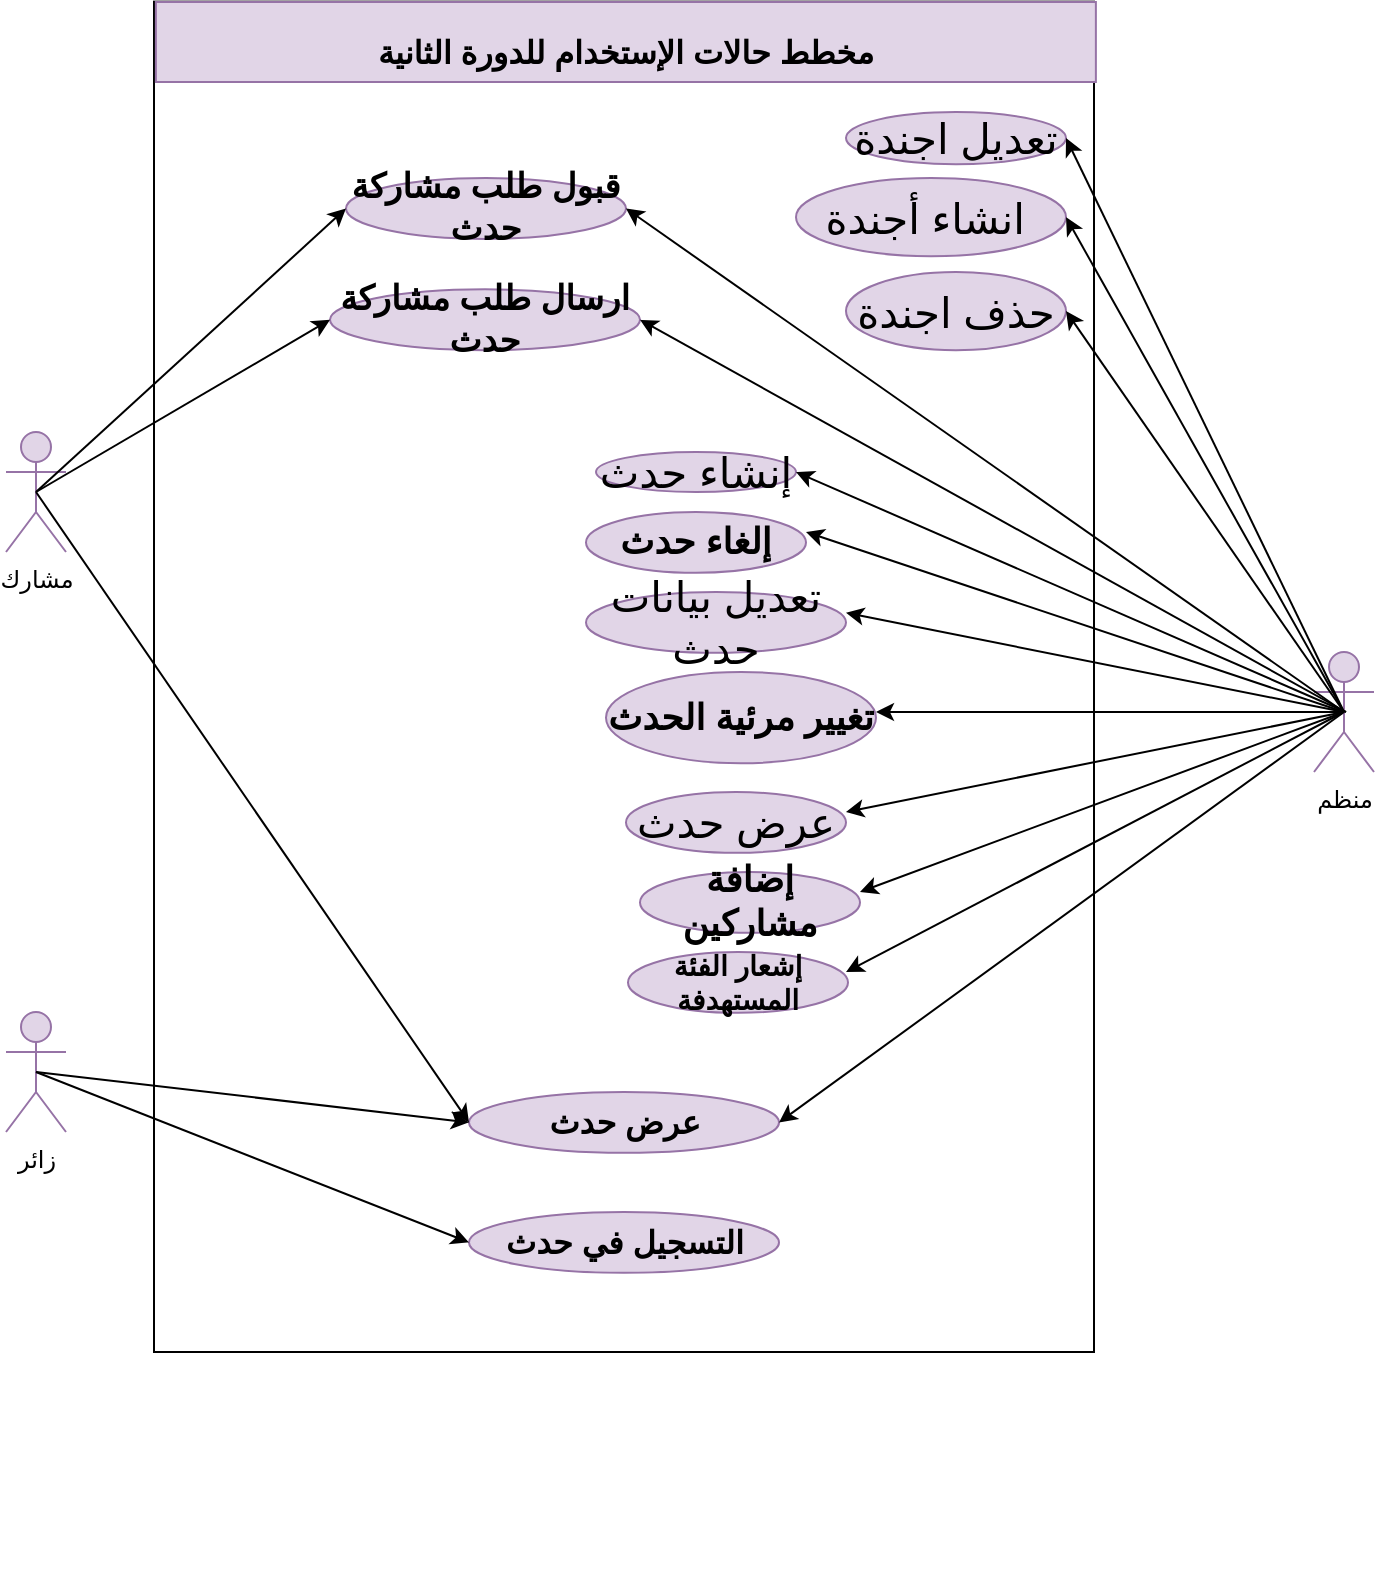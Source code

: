 <mxfile version="13.9.9" type="device" pages="3"><diagram id="Joiw_ys3Vns29vQA35F_" name="usecase diagram"><mxGraphModel dx="768" dy="1622" grid="1" gridSize="10" guides="1" tooltips="1" connect="1" arrows="1" fold="1" page="1" pageScale="1" pageWidth="850" pageHeight="1100" math="0" shadow="0"><root><mxCell id="0"/><mxCell id="1" parent="0"/><mxCell id="YMV_wM-iXMB4Q9IjDArN-46" value="" style="group" parent="1" vertex="1" connectable="0"><mxGeometry x="212" y="30" width="472" height="730" as="geometry"/></mxCell><mxCell id="YMV_wM-iXMB4Q9IjDArN-3" value="" style="rounded=0;whiteSpace=wrap;html=1;" parent="YMV_wM-iXMB4Q9IjDArN-46" vertex="1"><mxGeometry x="2" y="-65.18" width="470" height="675.18" as="geometry"/></mxCell><mxCell id="YMV_wM-iXMB4Q9IjDArN-48" value="&lt;span&gt;&lt;/span&gt;&lt;span&gt;&lt;/span&gt;&lt;span&gt;&lt;b&gt;&lt;font style=&quot;font-size: 17px&quot;&gt;قبول طلب مشاركة حدث&lt;/font&gt;&lt;/b&gt;&lt;/span&gt;" style="ellipse;whiteSpace=wrap;html=1;fillColor=#e1d5e7;strokeColor=#9673a6;" parent="YMV_wM-iXMB4Q9IjDArN-46" vertex="1"><mxGeometry x="98" y="23.033" width="140" height="30.417" as="geometry"/></mxCell><mxCell id="YMV_wM-iXMB4Q9IjDArN-55" value="&lt;span&gt;&lt;b&gt;&lt;font style=&quot;font-size: 17px&quot;&gt;ارسال طلب مشاركة حدث&lt;/font&gt;&lt;/b&gt;&lt;/span&gt;" style="ellipse;whiteSpace=wrap;html=1;fillColor=#e1d5e7;strokeColor=#9673a6;" parent="YMV_wM-iXMB4Q9IjDArN-46" vertex="1"><mxGeometry x="90" y="78.689" width="155" height="30.417" as="geometry"/></mxCell><mxCell id="YMV_wM-iXMB4Q9IjDArN-58" value="&lt;span style=&quot;text-align: left&quot;&gt;&lt;font style=&quot;font-size: 16px&quot;&gt;&lt;b&gt;التسجيل في حدث&lt;/b&gt;&lt;/font&gt;&lt;/span&gt;" style="ellipse;whiteSpace=wrap;html=1;fillColor=#e1d5e7;strokeColor=#9673a6;" parent="YMV_wM-iXMB4Q9IjDArN-46" vertex="1"><mxGeometry x="159.5" y="540.004" width="155" height="30.417" as="geometry"/></mxCell><mxCell id="YMV_wM-iXMB4Q9IjDArN-64" value="&lt;span style=&quot;text-align: left&quot;&gt;&lt;font style=&quot;font-size: 16px&quot;&gt;&lt;b&gt;عرض حدث&lt;/b&gt;&lt;/font&gt;&lt;/span&gt;" style="ellipse;whiteSpace=wrap;html=1;fillColor=#e1d5e7;strokeColor=#9673a6;" parent="YMV_wM-iXMB4Q9IjDArN-46" vertex="1"><mxGeometry x="159.5" y="479.997" width="155" height="30.417" as="geometry"/></mxCell><mxCell id="YMV_wM-iXMB4Q9IjDArN-29" value="&lt;span&gt;&lt;/span&gt;&lt;span&gt;&lt;/span&gt;&lt;span&gt;&lt;font style=&quot;font-size: 18px&quot;&gt;&lt;b&gt;تغيير مرئية الحدث&lt;/b&gt;&lt;/font&gt;&lt;/span&gt;" style="ellipse;whiteSpace=wrap;html=1;fillColor=#e1d5e7;strokeColor=#9673a6;" parent="YMV_wM-iXMB4Q9IjDArN-46" vertex="1"><mxGeometry x="228" y="270.003" width="135" height="45.625" as="geometry"/></mxCell><mxCell id="YMV_wM-iXMB4Q9IjDArN-34" value="&lt;span&gt;&lt;/span&gt;&lt;span&gt;&lt;/span&gt;&lt;span&gt;&lt;b&gt;&lt;font style=&quot;font-size: 18px&quot;&gt;إلغاء حدث&lt;/font&gt;&lt;/b&gt;&lt;/span&gt;" style="ellipse;whiteSpace=wrap;html=1;fillColor=#e1d5e7;strokeColor=#9673a6;" parent="YMV_wM-iXMB4Q9IjDArN-46" vertex="1"><mxGeometry x="218" y="190.003" width="110" height="30.417" as="geometry"/></mxCell><mxCell id="YMV_wM-iXMB4Q9IjDArN-33" value="&lt;span&gt;&lt;/span&gt;&lt;span&gt;&lt;/span&gt;&lt;span&gt;&lt;b&gt;&lt;font style=&quot;font-size: 14px&quot;&gt;إشعار الفئة المستهدفة&lt;/font&gt;&lt;/b&gt;&lt;/span&gt;" style="ellipse;whiteSpace=wrap;html=1;fillColor=#e1d5e7;strokeColor=#9673a6;" parent="YMV_wM-iXMB4Q9IjDArN-46" vertex="1"><mxGeometry x="239" y="409.999" width="110" height="30.417" as="geometry"/></mxCell><mxCell id="YMV_wM-iXMB4Q9IjDArN-30" value="&lt;font style=&quot;font-size: 21px&quot;&gt;تعديل بيانات حدث&lt;/font&gt;" style="ellipse;whiteSpace=wrap;html=1;fillColor=#e1d5e7;strokeColor=#9673a6;" parent="YMV_wM-iXMB4Q9IjDArN-46" vertex="1"><mxGeometry x="218" y="230.0" width="130" height="30.417" as="geometry"/></mxCell><mxCell id="YMV_wM-iXMB4Q9IjDArN-10" value="&lt;font style=&quot;font-size: 21px&quot;&gt;تعديل اجندة&lt;/font&gt;" style="ellipse;whiteSpace=wrap;html=1;fillColor=#e1d5e7;strokeColor=#9673a6;" parent="YMV_wM-iXMB4Q9IjDArN-46" vertex="1"><mxGeometry x="348" y="-10.004" width="110" height="26.071" as="geometry"/></mxCell><mxCell id="YMV_wM-iXMB4Q9IjDArN-13" value="&lt;span style=&quot;font-size: 21px&quot;&gt;انشاء أجندة&amp;nbsp;&lt;/span&gt;" style="ellipse;whiteSpace=wrap;html=1;fillColor=#e1d5e7;strokeColor=#9673a6;" parent="YMV_wM-iXMB4Q9IjDArN-46" vertex="1"><mxGeometry x="323" y="23.036" width="135" height="39.107" as="geometry"/></mxCell><mxCell id="YMV_wM-iXMB4Q9IjDArN-12" value="&lt;font style=&quot;font-size: 21px&quot;&gt;حذف اجندة&lt;/font&gt;" style="ellipse;whiteSpace=wrap;html=1;fillColor=#e1d5e7;strokeColor=#9673a6;" parent="YMV_wM-iXMB4Q9IjDArN-46" vertex="1"><mxGeometry x="348" y="69.996" width="110" height="39.107" as="geometry"/></mxCell><mxCell id="YMV_wM-iXMB4Q9IjDArN-27" value="&lt;font style=&quot;font-size: 21px&quot;&gt;إنشاء حدث&lt;/font&gt;" style="ellipse;whiteSpace=wrap;html=1;fillColor=#e1d5e7;strokeColor=#9673a6;" parent="YMV_wM-iXMB4Q9IjDArN-46" vertex="1"><mxGeometry x="223" y="160" width="100" height="20" as="geometry"/></mxCell><mxCell id="8z9ZN75FpY0Gu5-SAW4F-4" value="" style="endArrow=classic;html=1;entryX=1;entryY=0.5;entryDx=0;entryDy=0;exitX=0.5;exitY=0.5;exitDx=0;exitDy=0;exitPerimeter=0;" parent="YMV_wM-iXMB4Q9IjDArN-46" source="YMV_wM-iXMB4Q9IjDArN-1" edge="1"><mxGeometry width="50" height="50" relative="1" as="geometry"><mxPoint x="603" y="320" as="sourcePoint"/><mxPoint x="328.0" y="200.0" as="targetPoint"/></mxGeometry></mxCell><mxCell id="8z9ZN75FpY0Gu5-SAW4F-7" value="" style="endArrow=classic;html=1;entryX=1;entryY=0.5;entryDx=0;entryDy=0;exitX=0.5;exitY=0.5;exitDx=0;exitDy=0;exitPerimeter=0;" parent="YMV_wM-iXMB4Q9IjDArN-46" source="YMV_wM-iXMB4Q9IjDArN-1" edge="1"><mxGeometry width="50" height="50" relative="1" as="geometry"><mxPoint x="582.0" y="340" as="sourcePoint"/><mxPoint x="348.0" y="340.0" as="targetPoint"/></mxGeometry></mxCell><mxCell id="8z9ZN75FpY0Gu5-SAW4F-8" value="" style="endArrow=classic;html=1;entryX=1;entryY=0.5;entryDx=0;entryDy=0;exitX=0.5;exitY=0.5;exitDx=0;exitDy=0;exitPerimeter=0;" parent="YMV_wM-iXMB4Q9IjDArN-46" source="YMV_wM-iXMB4Q9IjDArN-1" edge="1"><mxGeometry width="50" height="50" relative="1" as="geometry"><mxPoint x="604.0" y="330" as="sourcePoint"/><mxPoint x="355.0" y="380.0" as="targetPoint"/></mxGeometry></mxCell><mxCell id="8z9ZN75FpY0Gu5-SAW4F-9" value="" style="endArrow=classic;html=1;entryX=1;entryY=0.5;entryDx=0;entryDy=0;exitX=0.5;exitY=0.5;exitDx=0;exitDy=0;exitPerimeter=0;" parent="YMV_wM-iXMB4Q9IjDArN-46" source="YMV_wM-iXMB4Q9IjDArN-1" edge="1"><mxGeometry width="50" height="50" relative="1" as="geometry"><mxPoint x="590.0" y="330" as="sourcePoint"/><mxPoint x="348.0" y="420.0" as="targetPoint"/></mxGeometry></mxCell><mxCell id="YMV_wM-iXMB4Q9IjDArN-1" value="منظم" style="shape=umlActor;verticalLabelPosition=bottom;verticalAlign=top;html=1;fillColor=#e1d5e7;strokeColor=#9673a6;" parent="1" vertex="1"><mxGeometry x="794" y="290" width="30" height="60" as="geometry"/></mxCell><mxCell id="YMV_wM-iXMB4Q9IjDArN-15" value="" style="endArrow=classic;html=1;exitX=0.5;exitY=0.5;exitDx=0;exitDy=0;exitPerimeter=0;entryX=1;entryY=0.5;entryDx=0;entryDy=0;" parent="1" source="YMV_wM-iXMB4Q9IjDArN-1" target="YMV_wM-iXMB4Q9IjDArN-10" edge="1"><mxGeometry width="50" height="50" relative="1" as="geometry"><mxPoint x="806.5" y="280" as="sourcePoint"/><mxPoint x="667" y="110" as="targetPoint"/></mxGeometry></mxCell><mxCell id="YMV_wM-iXMB4Q9IjDArN-16" value="" style="endArrow=classic;html=1;exitX=0.5;exitY=0.5;exitDx=0;exitDy=0;exitPerimeter=0;entryX=1;entryY=0.5;entryDx=0;entryDy=0;" parent="1" source="YMV_wM-iXMB4Q9IjDArN-1" target="YMV_wM-iXMB4Q9IjDArN-13" edge="1"><mxGeometry width="50" height="50" relative="1" as="geometry"><mxPoint x="497" y="250" as="sourcePoint"/><mxPoint x="547" y="200" as="targetPoint"/></mxGeometry></mxCell><mxCell id="YMV_wM-iXMB4Q9IjDArN-17" value="" style="endArrow=classic;html=1;exitX=0.5;exitY=0.5;exitDx=0;exitDy=0;exitPerimeter=0;entryX=1;entryY=0.5;entryDx=0;entryDy=0;" parent="1" source="YMV_wM-iXMB4Q9IjDArN-1" target="YMV_wM-iXMB4Q9IjDArN-12" edge="1"><mxGeometry width="50" height="50" relative="1" as="geometry"><mxPoint x="819" y="295" as="sourcePoint"/><mxPoint x="679.5" y="190" as="targetPoint"/></mxGeometry></mxCell><mxCell id="YMV_wM-iXMB4Q9IjDArN-50" value="مشارك" style="shape=umlActor;verticalLabelPosition=bottom;verticalAlign=top;html=1;fillColor=#e1d5e7;strokeColor=#9673a6;" parent="1" vertex="1"><mxGeometry x="140" y="180" width="30" height="60" as="geometry"/></mxCell><mxCell id="YMV_wM-iXMB4Q9IjDArN-59" value="زائر" style="shape=umlActor;verticalLabelPosition=bottom;verticalAlign=top;html=1;fillColor=#e1d5e7;strokeColor=#9673a6;" parent="1" vertex="1"><mxGeometry x="140" y="470" width="30" height="60" as="geometry"/></mxCell><mxCell id="YMV_wM-iXMB4Q9IjDArN-69" value="" style="endArrow=classic;html=1;exitX=0.5;exitY=0.5;exitDx=0;exitDy=0;exitPerimeter=0;entryX=0;entryY=0.5;entryDx=0;entryDy=0;" parent="1" source="YMV_wM-iXMB4Q9IjDArN-50" target="YMV_wM-iXMB4Q9IjDArN-48" edge="1"><mxGeometry width="50" height="50" relative="1" as="geometry"><mxPoint x="197" y="280" as="sourcePoint"/><mxPoint x="557" y="340" as="targetPoint"/></mxGeometry></mxCell><mxCell id="YMV_wM-iXMB4Q9IjDArN-70" value="" style="endArrow=classic;html=1;entryX=0;entryY=0.5;entryDx=0;entryDy=0;exitX=0.5;exitY=0.5;exitDx=0;exitDy=0;exitPerimeter=0;" parent="1" source="YMV_wM-iXMB4Q9IjDArN-50" target="YMV_wM-iXMB4Q9IjDArN-55" edge="1"><mxGeometry width="50" height="50" relative="1" as="geometry"><mxPoint x="47" y="210" as="sourcePoint"/><mxPoint x="257.0" y="121.667" as="targetPoint"/></mxGeometry></mxCell><mxCell id="YMV_wM-iXMB4Q9IjDArN-71" value="" style="endArrow=classic;html=1;exitX=0.5;exitY=0.5;exitDx=0;exitDy=0;exitPerimeter=0;entryX=0;entryY=0.5;entryDx=0;entryDy=0;" parent="1" source="YMV_wM-iXMB4Q9IjDArN-50" target="YMV_wM-iXMB4Q9IjDArN-64" edge="1"><mxGeometry width="50" height="50" relative="1" as="geometry"><mxPoint x="62" y="230" as="sourcePoint"/><mxPoint x="267.0" y="131.667" as="targetPoint"/></mxGeometry></mxCell><mxCell id="YMV_wM-iXMB4Q9IjDArN-72" value="" style="endArrow=classic;html=1;exitX=0.5;exitY=0.5;exitDx=0;exitDy=0;exitPerimeter=0;entryX=1;entryY=0.5;entryDx=0;entryDy=0;" parent="1" source="YMV_wM-iXMB4Q9IjDArN-1" target="YMV_wM-iXMB4Q9IjDArN-64" edge="1"><mxGeometry width="50" height="50" relative="1" as="geometry"><mxPoint x="507" y="390" as="sourcePoint"/><mxPoint x="557" y="340" as="targetPoint"/></mxGeometry></mxCell><mxCell id="YMV_wM-iXMB4Q9IjDArN-73" value="" style="endArrow=classic;html=1;exitX=0.5;exitY=0.5;exitDx=0;exitDy=0;exitPerimeter=0;entryX=0;entryY=0.5;entryDx=0;entryDy=0;" parent="1" source="YMV_wM-iXMB4Q9IjDArN-59" target="YMV_wM-iXMB4Q9IjDArN-58" edge="1"><mxGeometry width="50" height="50" relative="1" as="geometry"><mxPoint x="507" y="390" as="sourcePoint"/><mxPoint x="557" y="340" as="targetPoint"/></mxGeometry></mxCell><mxCell id="YMV_wM-iXMB4Q9IjDArN-74" value="" style="endArrow=classic;html=1;exitX=0.5;exitY=0.5;exitDx=0;exitDy=0;exitPerimeter=0;entryX=0;entryY=0.5;entryDx=0;entryDy=0;" parent="1" source="YMV_wM-iXMB4Q9IjDArN-59" target="YMV_wM-iXMB4Q9IjDArN-64" edge="1"><mxGeometry width="50" height="50" relative="1" as="geometry"><mxPoint x="507" y="390" as="sourcePoint"/><mxPoint x="557" y="340" as="targetPoint"/></mxGeometry></mxCell><mxCell id="YMV_wM-iXMB4Q9IjDArN-4" value="" style="rounded=0;whiteSpace=wrap;html=1;fillColor=#e1d5e7;strokeColor=#9673a6;" parent="1" vertex="1"><mxGeometry x="214.94" y="-35" width="470" height="40" as="geometry"/></mxCell><mxCell id="YMV_wM-iXMB4Q9IjDArN-8" value="&lt;b&gt;&lt;font style=&quot;font-size: 16px&quot;&gt;مخطط حالات الإستخدام للدورة الثانية&lt;/font&gt;&lt;/b&gt;" style="text;html=1;strokeColor=none;fillColor=none;align=center;verticalAlign=middle;whiteSpace=wrap;rounded=0;" parent="1" vertex="1"><mxGeometry x="322" y="-25" width="255.88" height="29.17" as="geometry"/></mxCell><mxCell id="6ThIfiOOap6lwdQkMsU3-3" value="" style="endArrow=classic;html=1;exitX=0.5;exitY=0.5;exitDx=0;exitDy=0;exitPerimeter=0;entryX=1;entryY=0.5;entryDx=0;entryDy=0;" parent="1" source="YMV_wM-iXMB4Q9IjDArN-1" target="YMV_wM-iXMB4Q9IjDArN-48" edge="1"><mxGeometry width="50" height="50" relative="1" as="geometry"><mxPoint x="370" y="290" as="sourcePoint"/><mxPoint x="420" y="240" as="targetPoint"/></mxGeometry></mxCell><mxCell id="6ThIfiOOap6lwdQkMsU3-4" value="" style="endArrow=classic;html=1;entryX=1;entryY=0.5;entryDx=0;entryDy=0;" parent="1" target="YMV_wM-iXMB4Q9IjDArN-55" edge="1"><mxGeometry width="50" height="50" relative="1" as="geometry"><mxPoint x="810" y="320" as="sourcePoint"/><mxPoint x="420" y="240" as="targetPoint"/></mxGeometry></mxCell><mxCell id="YMV_wM-iXMB4Q9IjDArN-28" value="&lt;font style=&quot;font-size: 21px&quot;&gt;عرض حدث&lt;/font&gt;" style="ellipse;whiteSpace=wrap;html=1;fillColor=#e1d5e7;strokeColor=#9673a6;" parent="1" vertex="1"><mxGeometry x="450" y="360.001" width="110" height="30.417" as="geometry"/></mxCell><mxCell id="YMV_wM-iXMB4Q9IjDArN-32" value="&lt;span&gt;&lt;/span&gt;&lt;span&gt;&lt;/span&gt;&lt;span&gt;&lt;b&gt;&lt;font style=&quot;font-size: 18px&quot;&gt;إضافة مشاركين&lt;/font&gt;&lt;/b&gt;&lt;/span&gt;" style="ellipse;whiteSpace=wrap;html=1;fillColor=#e1d5e7;strokeColor=#9673a6;" parent="1" vertex="1"><mxGeometry x="457" y="400.003" width="110" height="30.417" as="geometry"/></mxCell><mxCell id="8z9ZN75FpY0Gu5-SAW4F-3" value="" style="endArrow=classic;html=1;entryX=1;entryY=0.5;entryDx=0;entryDy=0;" parent="1" target="YMV_wM-iXMB4Q9IjDArN-27" edge="1"><mxGeometry width="50" height="50" relative="1" as="geometry"><mxPoint x="810" y="320" as="sourcePoint"/><mxPoint x="350" y="190" as="targetPoint"/></mxGeometry></mxCell><mxCell id="8z9ZN75FpY0Gu5-SAW4F-5" value="" style="endArrow=classic;html=1;entryX=1;entryY=0.5;entryDx=0;entryDy=0;exitX=0.5;exitY=0.5;exitDx=0;exitDy=0;exitPerimeter=0;" parent="1" source="YMV_wM-iXMB4Q9IjDArN-1" edge="1"><mxGeometry width="50" height="50" relative="1" as="geometry"><mxPoint x="835" y="390.42" as="sourcePoint"/><mxPoint x="560.0" y="270.42" as="targetPoint"/></mxGeometry></mxCell><mxCell id="8z9ZN75FpY0Gu5-SAW4F-6" value="" style="endArrow=classic;html=1;entryX=1;entryY=0.5;entryDx=0;entryDy=0;exitX=0.5;exitY=0.5;exitDx=0;exitDy=0;exitPerimeter=0;" parent="1" source="YMV_wM-iXMB4Q9IjDArN-1" edge="1"><mxGeometry width="50" height="50" relative="1" as="geometry"><mxPoint x="824.0" y="369.58" as="sourcePoint"/><mxPoint x="575.0" y="320.0" as="targetPoint"/></mxGeometry></mxCell></root></mxGraphModel></diagram><diagram id="tzQhxRJrNClUmqPQgv2V" name="Page-2"><mxGraphModel dx="768" dy="522" grid="1" gridSize="10" guides="1" tooltips="1" connect="1" arrows="1" fold="1" page="1" pageScale="1" pageWidth="850" pageHeight="1100" math="0" shadow="0"><root><mxCell id="JoEPi2jYt2yuKCO6E5QE-0"/><mxCell id="JoEPi2jYt2yuKCO6E5QE-1" parent="JoEPi2jYt2yuKCO6E5QE-0"/><mxCell id="tXpWClJl_muvw48rJ8pt-12" value="&lt;font style=&quot;font-size: 21px&quot;&gt;تعديل اجندة&lt;/font&gt;" style="ellipse;whiteSpace=wrap;html=1;fillColor=#e1d5e7;strokeColor=#9673a6;" parent="JoEPi2jYt2yuKCO6E5QE-1" vertex="1"><mxGeometry x="110" y="59.997" width="110" height="20" as="geometry"/></mxCell><mxCell id="tXpWClJl_muvw48rJ8pt-13" value="&lt;font style=&quot;font-size: 21px&quot;&gt;حذف اجندة&lt;/font&gt;" style="ellipse;whiteSpace=wrap;html=1;fillColor=#e1d5e7;strokeColor=#9673a6;" parent="JoEPi2jYt2yuKCO6E5QE-1" vertex="1"><mxGeometry x="110" y="119.997" width="110" height="30" as="geometry"/></mxCell><mxCell id="tXpWClJl_muvw48rJ8pt-38" value="" style="group" parent="JoEPi2jYt2yuKCO6E5QE-1" vertex="1" connectable="0"><mxGeometry x="530" y="54.997" width="210" height="60" as="geometry"/></mxCell><mxCell id="tXpWClJl_muvw48rJ8pt-11" value="منظم" style="shape=umlActor;verticalLabelPosition=bottom;verticalAlign=top;html=1;fillColor=#e1d5e7;strokeColor=#9673a6;" parent="tXpWClJl_muvw48rJ8pt-38" vertex="1"><mxGeometry x="180" width="30" height="60" as="geometry"/></mxCell><mxCell id="tXpWClJl_muvw48rJ8pt-15" value="&lt;font style=&quot;font-size: 21px&quot;&gt;إنشاء حدث&lt;/font&gt;" style="ellipse;whiteSpace=wrap;html=1;fillColor=#e1d5e7;strokeColor=#9673a6;" parent="tXpWClJl_muvw48rJ8pt-38" vertex="1"><mxGeometry y="5.003" width="100" height="50" as="geometry"/></mxCell><mxCell id="tXpWClJl_muvw48rJ8pt-34" style="edgeStyle=orthogonalEdgeStyle;rounded=0;orthogonalLoop=1;jettySize=auto;html=1;exitX=0.5;exitY=0.5;exitDx=0;exitDy=0;exitPerimeter=0;" parent="tXpWClJl_muvw48rJ8pt-38" source="tXpWClJl_muvw48rJ8pt-11" target="tXpWClJl_muvw48rJ8pt-15" edge="1"><mxGeometry relative="1" as="geometry"/></mxCell><mxCell id="tXpWClJl_muvw48rJ8pt-39" value="" style="group" parent="JoEPi2jYt2yuKCO6E5QE-1" vertex="1" connectable="0"><mxGeometry x="530" y="179.997" width="210" height="60" as="geometry"/></mxCell><mxCell id="tXpWClJl_muvw48rJ8pt-36" value="منظم" style="shape=umlActor;verticalLabelPosition=bottom;verticalAlign=top;html=1;fillColor=#e1d5e7;strokeColor=#9673a6;" parent="tXpWClJl_muvw48rJ8pt-39" vertex="1"><mxGeometry x="180" width="30" height="60" as="geometry"/></mxCell><mxCell id="tXpWClJl_muvw48rJ8pt-37" value="&lt;font style=&quot;font-size: 21px&quot;&gt;إلغاء حدث&lt;/font&gt;" style="ellipse;whiteSpace=wrap;html=1;fillColor=#e1d5e7;strokeColor=#9673a6;" parent="tXpWClJl_muvw48rJ8pt-39" vertex="1"><mxGeometry y="5.003" width="100" height="50" as="geometry"/></mxCell><mxCell id="tXpWClJl_muvw48rJ8pt-35" style="edgeStyle=orthogonalEdgeStyle;rounded=0;orthogonalLoop=1;jettySize=auto;html=1;exitX=0.5;exitY=0.5;exitDx=0;exitDy=0;exitPerimeter=0;" parent="tXpWClJl_muvw48rJ8pt-39" source="tXpWClJl_muvw48rJ8pt-36" target="tXpWClJl_muvw48rJ8pt-37" edge="1"><mxGeometry relative="1" as="geometry"/></mxCell><mxCell id="tXpWClJl_muvw48rJ8pt-42" value="" style="group" parent="JoEPi2jYt2yuKCO6E5QE-1" vertex="1" connectable="0"><mxGeometry x="530" y="329.997" width="210" height="80" as="geometry"/></mxCell><mxCell id="tXpWClJl_muvw48rJ8pt-43" value="منظم" style="shape=umlActor;verticalLabelPosition=bottom;verticalAlign=top;html=1;fillColor=#e1d5e7;strokeColor=#9673a6;" parent="tXpWClJl_muvw48rJ8pt-42" vertex="1"><mxGeometry x="180" y="12.5" width="30" height="60" as="geometry"/></mxCell><mxCell id="tXpWClJl_muvw48rJ8pt-44" value="&lt;font style=&quot;font-size: 21px&quot;&gt;تعديل بيانات حدث&lt;/font&gt;" style="ellipse;whiteSpace=wrap;html=1;fillColor=#e1d5e7;strokeColor=#9673a6;" parent="tXpWClJl_muvw48rJ8pt-42" vertex="1"><mxGeometry x="-40" y="5" width="140" height="75" as="geometry"/></mxCell><mxCell id="tXpWClJl_muvw48rJ8pt-45" style="edgeStyle=orthogonalEdgeStyle;rounded=0;orthogonalLoop=1;jettySize=auto;html=1;exitX=0.5;exitY=0.5;exitDx=0;exitDy=0;exitPerimeter=0;" parent="tXpWClJl_muvw48rJ8pt-42" source="tXpWClJl_muvw48rJ8pt-43" target="tXpWClJl_muvw48rJ8pt-44" edge="1"><mxGeometry relative="1" as="geometry"/></mxCell><mxCell id="zPbFt3TBXIodLgPHAkBQ-0" value="" style="group" parent="JoEPi2jYt2yuKCO6E5QE-1" vertex="1" connectable="0"><mxGeometry x="530" y="479.997" width="210" height="80" as="geometry"/></mxCell><mxCell id="zPbFt3TBXIodLgPHAkBQ-1" value="منظم" style="shape=umlActor;verticalLabelPosition=bottom;verticalAlign=top;html=1;fillColor=#e1d5e7;strokeColor=#9673a6;" parent="zPbFt3TBXIodLgPHAkBQ-0" vertex="1"><mxGeometry x="180" y="12.5" width="30" height="60" as="geometry"/></mxCell><mxCell id="zPbFt3TBXIodLgPHAkBQ-2" value="&lt;font style=&quot;font-size: 21px&quot;&gt;إشعار الفئة المستهدفة&lt;/font&gt;" style="ellipse;whiteSpace=wrap;html=1;fillColor=#e1d5e7;strokeColor=#9673a6;" parent="zPbFt3TBXIodLgPHAkBQ-0" vertex="1"><mxGeometry x="-60" y="5" width="160" height="75" as="geometry"/></mxCell><mxCell id="zPbFt3TBXIodLgPHAkBQ-3" style="edgeStyle=orthogonalEdgeStyle;rounded=0;orthogonalLoop=1;jettySize=auto;html=1;exitX=0.5;exitY=0.5;exitDx=0;exitDy=0;exitPerimeter=0;" parent="zPbFt3TBXIodLgPHAkBQ-0" source="zPbFt3TBXIodLgPHAkBQ-1" target="zPbFt3TBXIodLgPHAkBQ-2" edge="1"><mxGeometry relative="1" as="geometry"/></mxCell><mxCell id="WAnBbV44sacEfY0l--PA-1" value="" style="group" parent="JoEPi2jYt2yuKCO6E5QE-1" vertex="1" connectable="0"><mxGeometry x="530" y="609.997" width="210" height="80" as="geometry"/></mxCell><mxCell id="WAnBbV44sacEfY0l--PA-2" value="منظم" style="shape=umlActor;verticalLabelPosition=bottom;verticalAlign=top;html=1;fillColor=#e1d5e7;strokeColor=#9673a6;" parent="WAnBbV44sacEfY0l--PA-1" vertex="1"><mxGeometry x="180" y="12.5" width="30" height="60" as="geometry"/></mxCell><mxCell id="WAnBbV44sacEfY0l--PA-3" value="&lt;font style=&quot;font-size: 21px&quot;&gt;ارسال طلب مشاركة في حدث&lt;/font&gt;" style="ellipse;whiteSpace=wrap;html=1;fillColor=#e1d5e7;strokeColor=#9673a6;" parent="WAnBbV44sacEfY0l--PA-1" vertex="1"><mxGeometry x="-100" y="5" width="200" height="75" as="geometry"/></mxCell><mxCell id="WAnBbV44sacEfY0l--PA-4" style="edgeStyle=orthogonalEdgeStyle;rounded=0;orthogonalLoop=1;jettySize=auto;html=1;exitX=0.5;exitY=0.5;exitDx=0;exitDy=0;exitPerimeter=0;" parent="WAnBbV44sacEfY0l--PA-1" source="WAnBbV44sacEfY0l--PA-2" target="WAnBbV44sacEfY0l--PA-3" edge="1"><mxGeometry relative="1" as="geometry"/></mxCell><mxCell id="SYEosKiXkKB6jaj564zP-0" value="" style="group" parent="JoEPi2jYt2yuKCO6E5QE-1" vertex="1" connectable="0"><mxGeometry x="80" y="219.997" width="210" height="60" as="geometry"/></mxCell><mxCell id="SYEosKiXkKB6jaj564zP-1" value="منظم" style="shape=umlActor;verticalLabelPosition=bottom;verticalAlign=top;html=1;fillColor=#e1d5e7;strokeColor=#9673a6;" parent="SYEosKiXkKB6jaj564zP-0" vertex="1"><mxGeometry x="180" width="30" height="60" as="geometry"/></mxCell><mxCell id="SYEosKiXkKB6jaj564zP-2" value="&lt;font style=&quot;font-size: 21px&quot;&gt;إنشاء أجندة&lt;/font&gt;" style="ellipse;whiteSpace=wrap;html=1;fillColor=#e1d5e7;strokeColor=#9673a6;" parent="SYEosKiXkKB6jaj564zP-0" vertex="1"><mxGeometry y="5.003" width="100" height="50" as="geometry"/></mxCell><mxCell id="SYEosKiXkKB6jaj564zP-3" style="edgeStyle=orthogonalEdgeStyle;rounded=0;orthogonalLoop=1;jettySize=auto;html=1;exitX=0.5;exitY=0.5;exitDx=0;exitDy=0;exitPerimeter=0;" parent="SYEosKiXkKB6jaj564zP-0" source="SYEosKiXkKB6jaj564zP-1" target="SYEosKiXkKB6jaj564zP-2" edge="1"><mxGeometry relative="1" as="geometry"/></mxCell></root></mxGraphModel></diagram><diagram id="GSOc3GP--JMMDdaInOl_" name="Page-3"><mxGraphModel dx="768" dy="522" grid="1" gridSize="10" guides="1" tooltips="1" connect="1" arrows="1" fold="1" page="1" pageScale="1" pageWidth="850" pageHeight="1100" math="0" shadow="0"><root><mxCell id="hNtKS6bkDayOWpNFlj_N-0"/><mxCell id="hNtKS6bkDayOWpNFlj_N-1" parent="hNtKS6bkDayOWpNFlj_N-0"/><mxCell id="cedCvCtVIIGBYpoHU3s2-0" value="" style="group" parent="hNtKS6bkDayOWpNFlj_N-1" vertex="1" connectable="0"><mxGeometry x="155.94" y="210" width="472" height="730" as="geometry"/></mxCell><mxCell id="cedCvCtVIIGBYpoHU3s2-1" value="" style="rounded=0;whiteSpace=wrap;html=1;" parent="cedCvCtVIIGBYpoHU3s2-0" vertex="1"><mxGeometry y="-40" width="470" height="620" as="geometry"/></mxCell><mxCell id="cedCvCtVIIGBYpoHU3s2-2" value="&lt;span&gt;&lt;/span&gt;&lt;span&gt;&lt;/span&gt;&lt;span&gt;&lt;b&gt;&lt;font style=&quot;font-size: 17px&quot;&gt;تسجيل دخول&lt;/font&gt;&lt;/b&gt;&lt;/span&gt;" style="ellipse;whiteSpace=wrap;html=1;fillColor=#e1d5e7;strokeColor=#9673a6;" parent="cedCvCtVIIGBYpoHU3s2-0" vertex="1"><mxGeometry x="166" y="180.003" width="140" height="30.417" as="geometry"/></mxCell><mxCell id="cedCvCtVIIGBYpoHU3s2-3" value="&lt;span&gt;&lt;b&gt;&lt;font style=&quot;font-size: 17px&quot;&gt;تسجيل خروج&lt;/font&gt;&lt;/b&gt;&lt;/span&gt;" style="ellipse;whiteSpace=wrap;html=1;fillColor=#e1d5e7;strokeColor=#9673a6;" parent="cedCvCtVIIGBYpoHU3s2-0" vertex="1"><mxGeometry x="157.5" y="224.999" width="155" height="30.417" as="geometry"/></mxCell><mxCell id="cedCvCtVIIGBYpoHU3s2-5" value="&lt;div style=&quot;text-align: left&quot;&gt;&lt;span style=&quot;font-size: 16px&quot;&gt;&lt;b&gt;انشاء حساب شركة منظمة&lt;/b&gt;&lt;/span&gt;&lt;/div&gt;" style="ellipse;whiteSpace=wrap;html=1;fillColor=#e1d5e7;strokeColor=#9673a6;" parent="cedCvCtVIIGBYpoHU3s2-0" vertex="1"><mxGeometry x="159.5" y="507" width="155" height="50" as="geometry"/></mxCell><mxCell id="cedCvCtVIIGBYpoHU3s2-8" value="&lt;b&gt;&lt;font style=&quot;font-size: 18px&quot;&gt;رفض طلب انظمام المنظم&lt;/font&gt;&lt;/b&gt;" style="ellipse;whiteSpace=wrap;html=1;fillColor=#e1d5e7;strokeColor=#9673a6;" parent="cedCvCtVIIGBYpoHU3s2-0" vertex="1"><mxGeometry x="170" y="440" width="123" height="50" as="geometry"/></mxCell><mxCell id="cedCvCtVIIGBYpoHU3s2-9" value="&lt;font style=&quot;font-size: 21px&quot;&gt;تغيير كلمة مرور&lt;/font&gt;" style="ellipse;whiteSpace=wrap;html=1;fillColor=#e1d5e7;strokeColor=#9673a6;" parent="cedCvCtVIIGBYpoHU3s2-0" vertex="1"><mxGeometry x="170" y="270.0" width="130" height="30.417" as="geometry"/></mxCell><mxCell id="cedCvCtVIIGBYpoHU3s2-34" value="&lt;font style=&quot;font-size: 21px&quot;&gt;عرض طلبات انظمام&lt;/font&gt;" style="ellipse;whiteSpace=wrap;html=1;fillColor=#e1d5e7;strokeColor=#9673a6;" parent="cedCvCtVIIGBYpoHU3s2-0" vertex="1"><mxGeometry x="170.5" y="310" width="143" height="50" as="geometry"/></mxCell><mxCell id="cedCvCtVIIGBYpoHU3s2-7" value="&lt;span&gt;&lt;/span&gt;&lt;span&gt;&lt;/span&gt;&lt;span&gt;&lt;b&gt;&lt;font style=&quot;font-size: 18px&quot;&gt;تعديل بيانات حساب&lt;/font&gt;&lt;/b&gt;&lt;/span&gt;" style="ellipse;whiteSpace=wrap;html=1;fillColor=#e1d5e7;strokeColor=#9673a6;" parent="cedCvCtVIIGBYpoHU3s2-0" vertex="1"><mxGeometry x="188" y="-16" width="118" height="50" as="geometry"/></mxCell><mxCell id="cedCvCtVIIGBYpoHU3s2-13" value="&lt;font style=&quot;font-size: 21px&quot;&gt;إنشاء حساب&lt;/font&gt;" style="ellipse;whiteSpace=wrap;html=1;fillColor=#e1d5e7;strokeColor=#9673a6;" parent="cedCvCtVIIGBYpoHU3s2-0" vertex="1"><mxGeometry x="206" y="40" width="100" height="50" as="geometry"/></mxCell><mxCell id="cedCvCtVIIGBYpoHU3s2-45" value="" style="group" parent="cedCvCtVIIGBYpoHU3s2-0" vertex="1" connectable="0"><mxGeometry x="164.06" y="-10" width="153" height="170" as="geometry"/></mxCell><mxCell id="cedCvCtVIIGBYpoHU3s2-6" value="&lt;span&gt;&lt;/span&gt;&lt;span&gt;&lt;/span&gt;&lt;span&gt;&lt;font style=&quot;font-size: 18px&quot;&gt;&lt;b&gt;ارسال طلب انظمام كمنظم&lt;/b&gt;&lt;/font&gt;&lt;/span&gt;" style="ellipse;whiteSpace=wrap;html=1;fillColor=#e1d5e7;strokeColor=#9673a6;" parent="cedCvCtVIIGBYpoHU3s2-45" vertex="1"><mxGeometry y="105.061" width="153" height="64.939" as="geometry"/></mxCell><mxCell id="cedCvCtVIIGBYpoHU3s2-18" value="مستخدم" style="shape=umlActor;verticalLabelPosition=bottom;verticalAlign=top;html=1;fillColor=#e1d5e7;strokeColor=#9673a6;" parent="hNtKS6bkDayOWpNFlj_N-1" vertex="1"><mxGeometry x="714" y="465" width="30" height="65" as="geometry"/></mxCell><mxCell id="cedCvCtVIIGBYpoHU3s2-22" value="أدمن" style="shape=umlActor;verticalLabelPosition=bottom;verticalAlign=top;html=1;fillColor=#e1d5e7;strokeColor=#9673a6;" parent="hNtKS6bkDayOWpNFlj_N-1" vertex="1"><mxGeometry x="83" y="355" width="30" height="60" as="geometry"/></mxCell><mxCell id="cedCvCtVIIGBYpoHU3s2-24" value="" style="endArrow=classic;html=1;exitX=0.5;exitY=0.5;exitDx=0;exitDy=0;exitPerimeter=0;entryX=0;entryY=0.5;entryDx=0;entryDy=0;" parent="hNtKS6bkDayOWpNFlj_N-1" source="cedCvCtVIIGBYpoHU3s2-22" target="cedCvCtVIIGBYpoHU3s2-2" edge="1"><mxGeometry width="50" height="50" relative="1" as="geometry"><mxPoint x="140" y="455" as="sourcePoint"/><mxPoint x="500" y="515" as="targetPoint"/></mxGeometry></mxCell><mxCell id="cedCvCtVIIGBYpoHU3s2-25" value="" style="endArrow=classic;html=1;entryX=0;entryY=0.5;entryDx=0;entryDy=0;exitX=0.5;exitY=0.5;exitDx=0;exitDy=0;exitPerimeter=0;" parent="hNtKS6bkDayOWpNFlj_N-1" source="cedCvCtVIIGBYpoHU3s2-22" target="cedCvCtVIIGBYpoHU3s2-3" edge="1"><mxGeometry width="50" height="50" relative="1" as="geometry"><mxPoint x="-10" y="385" as="sourcePoint"/><mxPoint x="200.0" y="296.667" as="targetPoint"/></mxGeometry></mxCell><mxCell id="cedCvCtVIIGBYpoHU3s2-26" value="" style="endArrow=classic;html=1;exitX=0.5;exitY=0.5;exitDx=0;exitDy=0;exitPerimeter=0;entryX=0;entryY=0.5;entryDx=0;entryDy=0;" parent="hNtKS6bkDayOWpNFlj_N-1" source="cedCvCtVIIGBYpoHU3s2-22" target="cedCvCtVIIGBYpoHU3s2-5" edge="1"><mxGeometry width="50" height="50" relative="1" as="geometry"><mxPoint x="5" y="405" as="sourcePoint"/><mxPoint x="210.0" y="306.667" as="targetPoint"/></mxGeometry></mxCell><mxCell id="cedCvCtVIIGBYpoHU3s2-30" value="" style="rounded=0;whiteSpace=wrap;html=1;fillColor=#e1d5e7;strokeColor=#9673a6;" parent="hNtKS6bkDayOWpNFlj_N-1" vertex="1"><mxGeometry x="155.94" y="140" width="470" height="40" as="geometry"/></mxCell><mxCell id="cedCvCtVIIGBYpoHU3s2-31" value="&lt;b&gt;&lt;font style=&quot;font-size: 16px&quot;&gt;مخطط حالات الإستخدام للدورة الأولى&lt;/font&gt;&lt;/b&gt;" style="text;html=1;strokeColor=none;fillColor=none;align=center;verticalAlign=middle;whiteSpace=wrap;rounded=0;" parent="hNtKS6bkDayOWpNFlj_N-1" vertex="1"><mxGeometry x="265" y="140" width="255.88" height="39.17" as="geometry"/></mxCell><mxCell id="cedCvCtVIIGBYpoHU3s2-32" value="" style="endArrow=classic;html=1;exitX=0.5;exitY=0.5;exitDx=0;exitDy=0;exitPerimeter=0;entryX=1;entryY=0.5;entryDx=0;entryDy=0;" parent="hNtKS6bkDayOWpNFlj_N-1" source="cedCvCtVIIGBYpoHU3s2-18" target="cedCvCtVIIGBYpoHU3s2-2" edge="1"><mxGeometry width="50" height="50" relative="1" as="geometry"><mxPoint x="313" y="465" as="sourcePoint"/><mxPoint x="363" y="415" as="targetPoint"/></mxGeometry></mxCell><mxCell id="cedCvCtVIIGBYpoHU3s2-33" value="" style="endArrow=classic;html=1;entryX=1;entryY=0.5;entryDx=0;entryDy=0;" parent="hNtKS6bkDayOWpNFlj_N-1" target="cedCvCtVIIGBYpoHU3s2-3" edge="1"><mxGeometry width="50" height="50" relative="1" as="geometry"><mxPoint x="730" y="495" as="sourcePoint"/><mxPoint x="363" y="415" as="targetPoint"/></mxGeometry></mxCell><mxCell id="cedCvCtVIIGBYpoHU3s2-35" value="&lt;span&gt;&lt;/span&gt;&lt;span&gt;&lt;/span&gt;&lt;span&gt;&lt;b&gt;&lt;font style=&quot;font-size: 18px&quot;&gt;قبول طلب انظمام المنظم&lt;/font&gt;&lt;/b&gt;&lt;/span&gt;" style="ellipse;whiteSpace=wrap;html=1;fillColor=#e1d5e7;strokeColor=#9673a6;" parent="hNtKS6bkDayOWpNFlj_N-1" vertex="1"><mxGeometry x="320" y="575" width="126.94" height="55" as="geometry"/></mxCell><mxCell id="cedCvCtVIIGBYpoHU3s2-36" value="" style="endArrow=classic;html=1;entryX=1;entryY=0.5;entryDx=0;entryDy=0;" parent="hNtKS6bkDayOWpNFlj_N-1" target="cedCvCtVIIGBYpoHU3s2-13" edge="1"><mxGeometry width="50" height="50" relative="1" as="geometry"><mxPoint x="730" y="495" as="sourcePoint"/><mxPoint x="293" y="365" as="targetPoint"/></mxGeometry></mxCell><mxCell id="cedCvCtVIIGBYpoHU3s2-37" value="" style="endArrow=classic;html=1;entryX=1;entryY=0.5;entryDx=0;entryDy=0;exitX=0.5;exitY=0.5;exitDx=0;exitDy=0;exitPerimeter=0;" parent="hNtKS6bkDayOWpNFlj_N-1" source="cedCvCtVIIGBYpoHU3s2-18" target="cedCvCtVIIGBYpoHU3s2-9" edge="1"><mxGeometry width="50" height="50" relative="1" as="geometry"><mxPoint x="778" y="565.42" as="sourcePoint"/><mxPoint x="503.0" y="445.42" as="targetPoint"/></mxGeometry></mxCell><mxCell id="cedCvCtVIIGBYpoHU3s2-38" value="" style="endArrow=classic;html=1;entryX=1;entryY=0.5;entryDx=0;entryDy=0;exitX=0.5;exitY=0.5;exitDx=0;exitDy=0;exitPerimeter=0;" parent="hNtKS6bkDayOWpNFlj_N-1" source="cedCvCtVIIGBYpoHU3s2-18" target="cedCvCtVIIGBYpoHU3s2-6" edge="1"><mxGeometry width="50" height="50" relative="1" as="geometry"><mxPoint x="767.0" y="544.58" as="sourcePoint"/><mxPoint x="518.0" y="495" as="targetPoint"/></mxGeometry></mxCell><mxCell id="cedCvCtVIIGBYpoHU3s2-14" value="" style="endArrow=classic;html=1;entryX=1;entryY=0.5;entryDx=0;entryDy=0;exitX=0.5;exitY=0.5;exitDx=0;exitDy=0;exitPerimeter=0;" parent="hNtKS6bkDayOWpNFlj_N-1" source="cedCvCtVIIGBYpoHU3s2-18" target="cedCvCtVIIGBYpoHU3s2-7" edge="1"><mxGeometry width="50" height="50" relative="1" as="geometry"><mxPoint x="758" y="525" as="sourcePoint"/><mxPoint x="483.0" y="405.0" as="targetPoint"/></mxGeometry></mxCell><mxCell id="cedCvCtVIIGBYpoHU3s2-39" value="" style="endArrow=classic;html=1;exitX=0.5;exitY=0.5;exitDx=0;exitDy=0;exitPerimeter=0;entryX=0;entryY=0.5;entryDx=0;entryDy=0;" parent="hNtKS6bkDayOWpNFlj_N-1" source="cedCvCtVIIGBYpoHU3s2-22" target="cedCvCtVIIGBYpoHU3s2-8" edge="1"><mxGeometry width="50" height="50" relative="1" as="geometry"><mxPoint x="108" y="395" as="sourcePoint"/><mxPoint x="325.44" y="765" as="targetPoint"/></mxGeometry></mxCell><mxCell id="cedCvCtVIIGBYpoHU3s2-40" value="" style="endArrow=classic;html=1;exitX=0.5;exitY=0.5;exitDx=0;exitDy=0;exitPerimeter=0;entryX=0;entryY=0.5;entryDx=0;entryDy=0;" parent="hNtKS6bkDayOWpNFlj_N-1" source="cedCvCtVIIGBYpoHU3s2-22" target="cedCvCtVIIGBYpoHU3s2-35" edge="1"><mxGeometry width="50" height="50" relative="1" as="geometry"><mxPoint x="108" y="390" as="sourcePoint"/><mxPoint x="335.94" y="680" as="targetPoint"/></mxGeometry></mxCell><mxCell id="cedCvCtVIIGBYpoHU3s2-42" value="" style="endArrow=classic;html=1;exitX=0.5;exitY=0.5;exitDx=0;exitDy=0;exitPerimeter=0;entryX=0;entryY=0.5;entryDx=0;entryDy=0;" parent="hNtKS6bkDayOWpNFlj_N-1" source="cedCvCtVIIGBYpoHU3s2-22" target="cedCvCtVIIGBYpoHU3s2-34" edge="1"><mxGeometry width="50" height="50" relative="1" as="geometry"><mxPoint x="108" y="395" as="sourcePoint"/><mxPoint x="330.0" y="612.5" as="targetPoint"/></mxGeometry></mxCell><mxCell id="cedCvCtVIIGBYpoHU3s2-44" value="" style="endArrow=classic;html=1;exitX=0.5;exitY=0.5;exitDx=0;exitDy=0;exitPerimeter=0;entryX=0;entryY=0.5;entryDx=0;entryDy=0;" parent="hNtKS6bkDayOWpNFlj_N-1" source="cedCvCtVIIGBYpoHU3s2-22" target="cedCvCtVIIGBYpoHU3s2-9" edge="1"><mxGeometry width="50" height="50" relative="1" as="geometry"><mxPoint x="108" y="395" as="sourcePoint"/><mxPoint x="336.44" y="555" as="targetPoint"/></mxGeometry></mxCell><mxCell id="cedCvCtVIIGBYpoHU3s2-48" value="&lt;font style=&quot;font-size: 21px&quot;&gt;إنشاء حساب&lt;/font&gt;" style="ellipse;whiteSpace=wrap;html=1;fillColor=#e1d5e7;strokeColor=#9673a6;" parent="hNtKS6bkDayOWpNFlj_N-1" vertex="1"><mxGeometry x="960" y="220" width="100" height="50" as="geometry"/></mxCell><mxCell id="cedCvCtVIIGBYpoHU3s2-50" style="edgeStyle=orthogonalEdgeStyle;rounded=0;orthogonalLoop=1;jettySize=auto;html=1;entryX=1;entryY=0.5;entryDx=0;entryDy=0;" parent="hNtKS6bkDayOWpNFlj_N-1" source="cedCvCtVIIGBYpoHU3s2-49" target="cedCvCtVIIGBYpoHU3s2-48" edge="1"><mxGeometry relative="1" as="geometry"/></mxCell><mxCell id="cedCvCtVIIGBYpoHU3s2-49" value="مستخدم" style="shape=umlActor;verticalLabelPosition=bottom;verticalAlign=top;html=1;fillColor=#e1d5e7;strokeColor=#9673a6;" parent="hNtKS6bkDayOWpNFlj_N-1" vertex="1"><mxGeometry x="1185" y="210" width="30" height="70" as="geometry"/></mxCell><mxCell id="cedCvCtVIIGBYpoHU3s2-51" value="&lt;span&gt;&lt;/span&gt;&lt;span&gt;&lt;/span&gt;&lt;span&gt;&lt;b&gt;&lt;font style=&quot;font-size: 17px&quot;&gt;تسجيل دخول&lt;/font&gt;&lt;/b&gt;&lt;/span&gt;" style="ellipse;whiteSpace=wrap;html=1;fillColor=#e1d5e7;strokeColor=#9673a6;" parent="hNtKS6bkDayOWpNFlj_N-1" vertex="1"><mxGeometry x="950" y="347.29" width="110" height="55.42" as="geometry"/></mxCell><mxCell id="cedCvCtVIIGBYpoHU3s2-52" style="edgeStyle=orthogonalEdgeStyle;rounded=0;orthogonalLoop=1;jettySize=auto;html=1;entryX=1;entryY=0.5;entryDx=0;entryDy=0;" parent="hNtKS6bkDayOWpNFlj_N-1" source="cedCvCtVIIGBYpoHU3s2-53" edge="1"><mxGeometry relative="1" as="geometry"><mxPoint x="1060" y="375" as="targetPoint"/></mxGeometry></mxCell><mxCell id="cedCvCtVIIGBYpoHU3s2-53" value="مستخدم" style="shape=umlActor;verticalLabelPosition=bottom;verticalAlign=top;html=1;fillColor=#e1d5e7;strokeColor=#9673a6;" parent="hNtKS6bkDayOWpNFlj_N-1" vertex="1"><mxGeometry x="1185" y="340" width="30" height="70" as="geometry"/></mxCell><mxCell id="cedCvCtVIIGBYpoHU3s2-54" value="&lt;span&gt;&lt;/span&gt;&lt;span&gt;&lt;/span&gt;&lt;span&gt;&lt;b&gt;&lt;font style=&quot;font-size: 17px&quot;&gt;تعديل بيانات حساب&lt;/font&gt;&lt;/b&gt;&lt;/span&gt;" style="ellipse;whiteSpace=wrap;html=1;fillColor=#e1d5e7;strokeColor=#9673a6;" parent="hNtKS6bkDayOWpNFlj_N-1" vertex="1"><mxGeometry x="950" y="497.29" width="110" height="55.42" as="geometry"/></mxCell><mxCell id="cedCvCtVIIGBYpoHU3s2-55" style="edgeStyle=orthogonalEdgeStyle;rounded=0;orthogonalLoop=1;jettySize=auto;html=1;entryX=1;entryY=0.5;entryDx=0;entryDy=0;" parent="hNtKS6bkDayOWpNFlj_N-1" source="cedCvCtVIIGBYpoHU3s2-56" edge="1"><mxGeometry relative="1" as="geometry"><mxPoint x="1060" y="525" as="targetPoint"/></mxGeometry></mxCell><mxCell id="cedCvCtVIIGBYpoHU3s2-56" value="مستخدم" style="shape=umlActor;verticalLabelPosition=bottom;verticalAlign=top;html=1;fillColor=#e1d5e7;strokeColor=#9673a6;" parent="hNtKS6bkDayOWpNFlj_N-1" vertex="1"><mxGeometry x="1185" y="490" width="30" height="70" as="geometry"/></mxCell><mxCell id="cedCvCtVIIGBYpoHU3s2-57" value="&lt;span&gt;&lt;/span&gt;&lt;span&gt;&lt;/span&gt;&lt;span&gt;&lt;b&gt;&lt;font style=&quot;font-size: 17px&quot;&gt;انشاء حساب لجهة منظمة&lt;/font&gt;&lt;/b&gt;&lt;/span&gt;" style="ellipse;whiteSpace=wrap;html=1;fillColor=#e1d5e7;strokeColor=#9673a6;" parent="hNtKS6bkDayOWpNFlj_N-1" vertex="1"><mxGeometry x="900" y="648.29" width="160" height="72.71" as="geometry"/></mxCell><mxCell id="cedCvCtVIIGBYpoHU3s2-63" style="edgeStyle=orthogonalEdgeStyle;rounded=0;orthogonalLoop=1;jettySize=auto;html=1;entryX=1;entryY=0.5;entryDx=0;entryDy=0;" parent="hNtKS6bkDayOWpNFlj_N-1" source="cedCvCtVIIGBYpoHU3s2-59" target="cedCvCtVIIGBYpoHU3s2-57" edge="1"><mxGeometry relative="1" as="geometry"/></mxCell><mxCell id="cedCvCtVIIGBYpoHU3s2-59" value="مستخدم" style="shape=umlActor;verticalLabelPosition=bottom;verticalAlign=top;html=1;fillColor=#e1d5e7;strokeColor=#9673a6;" parent="hNtKS6bkDayOWpNFlj_N-1" vertex="1"><mxGeometry x="1185" y="650" width="30" height="70" as="geometry"/></mxCell><mxCell id="cedCvCtVIIGBYpoHU3s2-60" value="&lt;font style=&quot;font-size: 21px&quot;&gt;عرض طلبات انظمام&lt;br&gt;كمنظم&lt;br&gt;&lt;/font&gt;" style="ellipse;whiteSpace=wrap;html=1;fillColor=#e1d5e7;strokeColor=#9673a6;" parent="hNtKS6bkDayOWpNFlj_N-1" vertex="1"><mxGeometry x="917" y="775" width="143" height="50" as="geometry"/></mxCell><mxCell id="cedCvCtVIIGBYpoHU3s2-62" style="edgeStyle=orthogonalEdgeStyle;rounded=0;orthogonalLoop=1;jettySize=auto;html=1;entryX=1;entryY=0.5;entryDx=0;entryDy=0;" parent="hNtKS6bkDayOWpNFlj_N-1" source="cedCvCtVIIGBYpoHU3s2-61" target="cedCvCtVIIGBYpoHU3s2-60" edge="1"><mxGeometry relative="1" as="geometry"/></mxCell><mxCell id="cedCvCtVIIGBYpoHU3s2-61" value="أدمن" style="shape=umlActor;verticalLabelPosition=bottom;verticalAlign=top;html=1;fillColor=#e1d5e7;strokeColor=#9673a6;" parent="hNtKS6bkDayOWpNFlj_N-1" vertex="1"><mxGeometry x="1170" y="770" width="30" height="60" as="geometry"/></mxCell></root></mxGraphModel></diagram></mxfile>